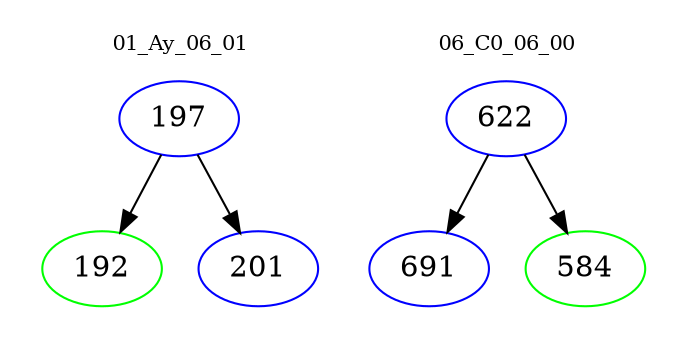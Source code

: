 digraph{
subgraph cluster_0 {
color = white
label = "01_Ay_06_01";
fontsize=10;
T0_197 [label="197", color="blue"]
T0_197 -> T0_192 [color="black"]
T0_192 [label="192", color="green"]
T0_197 -> T0_201 [color="black"]
T0_201 [label="201", color="blue"]
}
subgraph cluster_1 {
color = white
label = "06_C0_06_00";
fontsize=10;
T1_622 [label="622", color="blue"]
T1_622 -> T1_691 [color="black"]
T1_691 [label="691", color="blue"]
T1_622 -> T1_584 [color="black"]
T1_584 [label="584", color="green"]
}
}
